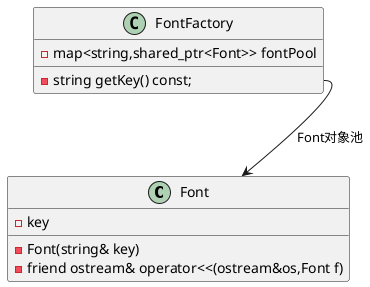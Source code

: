 @startuml
class Font{
    - key
    - Font(string& key)
    - friend ostream& operator<<(ostream&os,Font f)
}
class FontFactory{
    - map<string,shared_ptr<Font>> fontPool
    - string getKey() const;
}
FontFactory::getKey-->Font:Font对象池
@enduml 